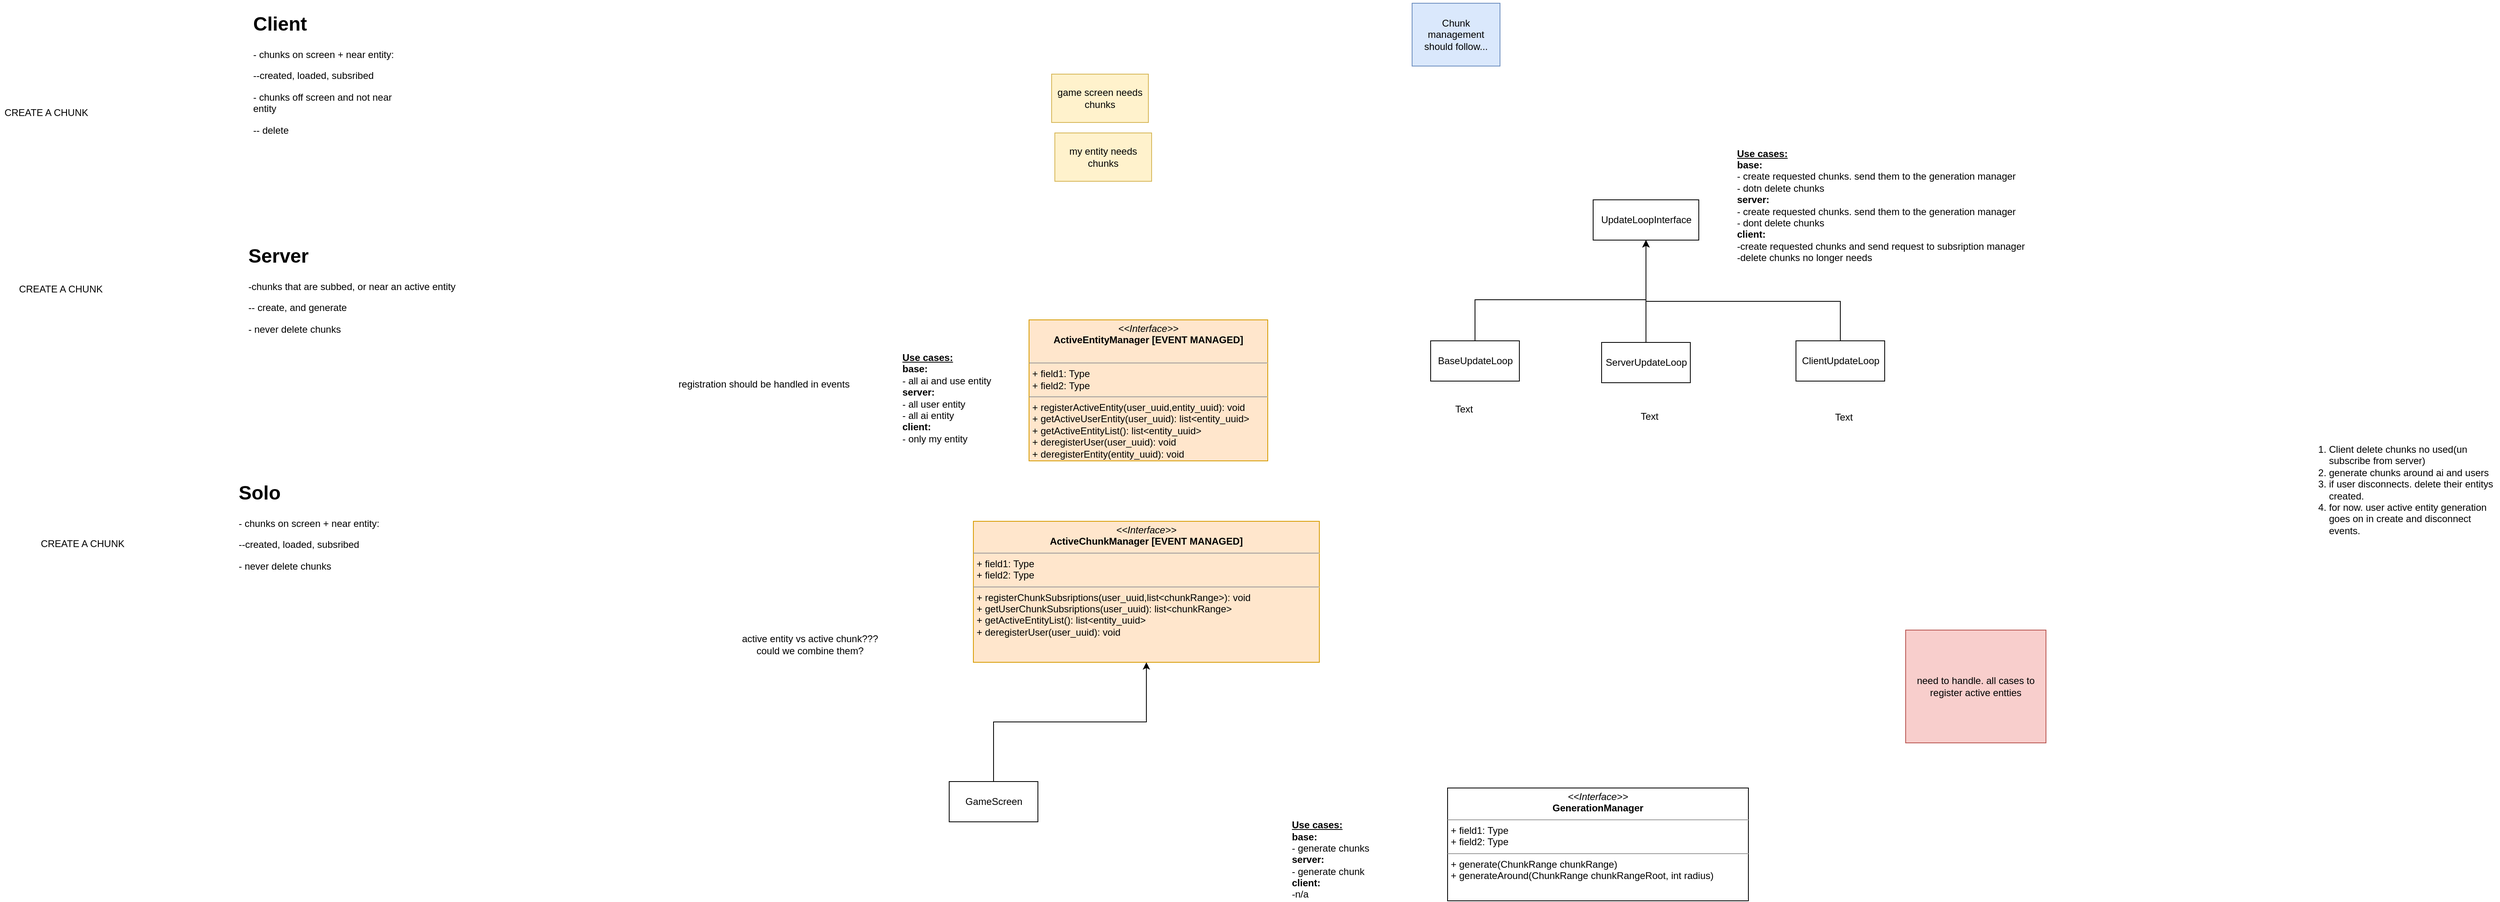 <mxfile version="16.1.2" type="device"><diagram id="kUH15gHTl3p1baRAcVna" name="Page-1"><mxGraphModel dx="4566" dy="1464" grid="0" gridSize="10" guides="1" tooltips="1" connect="1" arrows="1" fold="1" page="0" pageScale="1" pageWidth="850" pageHeight="1100" math="0" shadow="0"><root><mxCell id="0"/><mxCell id="1" parent="0"/><mxCell id="ypfO_ZJ_kF1ytdytfM0t-13" value="&lt;ol&gt;&lt;li&gt;Client delete chunks no used(un subscribe from server)&lt;/li&gt;&lt;li&gt;generate chunks around ai and users&lt;/li&gt;&lt;li&gt;if user disconnects. delete their entitys created.&lt;/li&gt;&lt;li&gt;for now. user active entity generation goes on in create and disconnect events.&lt;/li&gt;&lt;/ol&gt;" style="text;html=1;strokeColor=none;fillColor=none;align=left;verticalAlign=middle;whiteSpace=wrap;rounded=0;" parent="1" vertex="1"><mxGeometry x="1066" y="130" width="253" height="164" as="geometry"/></mxCell><mxCell id="Zs4BsTpwkFoYaRE0mZC7-3" value="&lt;p style=&quot;margin: 0px ; margin-top: 4px ; text-align: center&quot;&gt;&lt;i&gt;&amp;lt;&amp;lt;Interface&amp;gt;&amp;gt;&lt;/i&gt;&lt;br&gt;&lt;b&gt;GenerationManager&lt;/b&gt;&lt;/p&gt;&lt;hr size=&quot;1&quot;&gt;&lt;p style=&quot;margin: 0px ; margin-left: 4px&quot;&gt;+ field1: Type&lt;br&gt;+ field2: Type&lt;/p&gt;&lt;hr size=&quot;1&quot;&gt;&lt;p style=&quot;margin: 0px ; margin-left: 4px&quot;&gt;+ generate(ChunkRange chunkRange)&lt;br&gt;+ generateAround(ChunkRange chunkRangeRoot, int radius)&lt;/p&gt;" style="verticalAlign=top;align=left;overflow=fill;fontSize=12;fontFamily=Helvetica;html=1;" parent="1" vertex="1"><mxGeometry x="15" y="582" width="373" height="140" as="geometry"/></mxCell><mxCell id="Zs4BsTpwkFoYaRE0mZC7-5" value="&lt;p style=&quot;margin: 0px ; margin-top: 4px ; text-align: center&quot;&gt;&lt;i&gt;&amp;lt;&amp;lt;Interface&amp;gt;&amp;gt;&lt;/i&gt;&lt;br&gt;&lt;b&gt;ActiveEntityManager [EVENT MANAGED]&lt;/b&gt;&lt;/p&gt;&lt;br&gt;&lt;hr size=&quot;1&quot;&gt;&lt;p style=&quot;margin: 0px ; margin-left: 4px&quot;&gt;+ field1: Type&lt;br&gt;+ field2: Type&lt;/p&gt;&lt;hr size=&quot;1&quot;&gt;&lt;p style=&quot;margin: 0px ; margin-left: 4px&quot;&gt;+ registerActiveEntity(user_uuid,entity_uuid): void&lt;br&gt;+ getActiveUserEntity(user_uuid): list&amp;lt;entity_uuid&amp;gt;&lt;/p&gt;&lt;p style=&quot;margin: 0px ; margin-left: 4px&quot;&gt;+&amp;nbsp;getActiveEntityList(): list&amp;lt;entity_uuid&amp;gt;&lt;/p&gt;&lt;p style=&quot;margin: 0px ; margin-left: 4px&quot;&gt;+ deregisterUser(user_uuid): void&lt;/p&gt;&lt;p style=&quot;margin: 0px ; margin-left: 4px&quot;&gt;+ deregisterEntity(entity_uuid): void&lt;/p&gt;" style="verticalAlign=top;align=left;overflow=fill;fontSize=12;fontFamily=Helvetica;html=1;fillColor=#ffe6cc;strokeColor=#d79b00;" parent="1" vertex="1"><mxGeometry x="-504" y="1" width="296" height="175" as="geometry"/></mxCell><mxCell id="Zs4BsTpwkFoYaRE0mZC7-18" value="&lt;b&gt;&lt;u&gt;Use cases:&lt;/u&gt;&lt;/b&gt;&lt;br&gt;&lt;b&gt;base:&lt;br&gt;&lt;/b&gt;- generate chunks&lt;br&gt;&lt;b&gt;server:&lt;/b&gt;&lt;br&gt;- generate chunk&lt;br&gt;&lt;b&gt;client:&lt;br&gt;&lt;/b&gt;-n/a" style="text;html=1;align=left;verticalAlign=middle;resizable=0;points=[];autosize=1;strokeColor=none;fillColor=none;" parent="1" vertex="1"><mxGeometry x="-180" y="620" width="106" height="102" as="geometry"/></mxCell><mxCell id="Zs4BsTpwkFoYaRE0mZC7-19" value="&lt;b&gt;&lt;u&gt;Use cases:&lt;/u&gt;&lt;/b&gt;&lt;br&gt;&lt;b&gt;base:&lt;br&gt;&lt;/b&gt;- all ai and use entity&lt;br&gt;&lt;b&gt;server:&lt;/b&gt;&lt;br&gt;- all user entity&lt;br&gt;- all ai entity&lt;br&gt;&lt;b&gt;client:&lt;br&gt;&lt;/b&gt;- only my entity" style="text;html=1;align=left;verticalAlign=middle;resizable=0;points=[];autosize=1;strokeColor=none;fillColor=none;" parent="1" vertex="1"><mxGeometry x="-663" y="39.5" width="120" height="116" as="geometry"/></mxCell><mxCell id="Zs4BsTpwkFoYaRE0mZC7-21" value="&lt;b&gt;&lt;u&gt;Use cases:&lt;/u&gt;&lt;/b&gt;&lt;br&gt;&lt;b&gt;base:&lt;br&gt;&lt;/b&gt;- create requested chunks. send them to the generation manager&lt;br&gt;- dotn delete chunks&lt;br&gt;&lt;b&gt;server:&lt;/b&gt;&lt;br&gt;- create requested chunks. send them to the generation manager&lt;br&gt;- dont delete chunks&lt;br&gt;&lt;b&gt;client:&lt;br&gt;&lt;/b&gt;-create requested chunks and send request to subsription manager&lt;br&gt;-delete chunks no longer needs" style="text;html=1;align=left;verticalAlign=middle;resizable=0;points=[];autosize=1;strokeColor=none;fillColor=none;" parent="1" vertex="1"><mxGeometry x="372" y="-213" width="367" height="144" as="geometry"/></mxCell><mxCell id="f6o9O6TR0m_8u2Nm0Seb-2" value="need to handle. all cases to register active entties" style="text;html=1;strokeColor=#b85450;fillColor=#f8cecc;align=center;verticalAlign=middle;whiteSpace=wrap;rounded=0;" parent="1" vertex="1"><mxGeometry x="583" y="386" width="174" height="140" as="geometry"/></mxCell><mxCell id="f6o9O6TR0m_8u2Nm0Seb-3" value="Chunk management should follow..." style="text;html=1;strokeColor=#6c8ebf;fillColor=#dae8fc;align=center;verticalAlign=middle;whiteSpace=wrap;rounded=0;" parent="1" vertex="1"><mxGeometry x="-29" y="-392" width="109" height="78" as="geometry"/></mxCell><mxCell id="f6o9O6TR0m_8u2Nm0Seb-6" value="registration should be handled in events" style="text;html=1;align=center;verticalAlign=middle;resizable=0;points=[];autosize=1;strokeColor=none;fillColor=none;" parent="1" vertex="1"><mxGeometry x="-944" y="71.5" width="222" height="18" as="geometry"/></mxCell><mxCell id="f6o9O6TR0m_8u2Nm0Seb-7" value="active entity vs active chunk???&lt;br&gt;could we combine them?" style="text;html=1;align=center;verticalAlign=middle;resizable=0;points=[];autosize=1;strokeColor=none;fillColor=none;" parent="1" vertex="1"><mxGeometry x="-866" y="388" width="179" height="32" as="geometry"/></mxCell><mxCell id="f6o9O6TR0m_8u2Nm0Seb-8" value="&lt;p style=&quot;margin: 0px ; margin-top: 4px ; text-align: center&quot;&gt;&lt;i&gt;&amp;lt;&amp;lt;Interface&amp;gt;&amp;gt;&lt;/i&gt;&lt;br&gt;&lt;b&gt;ActiveChunkManager [EVENT MANAGED]&lt;/b&gt;&lt;/p&gt;&lt;hr size=&quot;1&quot;&gt;&lt;p style=&quot;margin: 0px ; margin-left: 4px&quot;&gt;+ field1: Type&lt;br&gt;+ field2: Type&lt;/p&gt;&lt;hr size=&quot;1&quot;&gt;&lt;p style=&quot;margin: 0px ; margin-left: 4px&quot;&gt;+ registerChunkSubsriptions(user_uuid,list&amp;lt;chunkRange&amp;gt;): void&lt;br&gt;+ getUserChunkSubsriptions(user_uuid): list&amp;lt;chunkRange&amp;gt;&lt;/p&gt;&lt;p style=&quot;margin: 0px ; margin-left: 4px&quot;&gt;+&amp;nbsp;getActiveEntityList(): list&amp;lt;entity_uuid&amp;gt;&lt;/p&gt;&lt;p style=&quot;margin: 0px ; margin-left: 4px&quot;&gt;+ deregisterUser(user_uuid): void&lt;/p&gt;" style="verticalAlign=top;align=left;overflow=fill;fontSize=12;fontFamily=Helvetica;html=1;fillColor=#ffe6cc;strokeColor=#d79b00;" parent="1" vertex="1"><mxGeometry x="-573" y="251" width="429" height="175" as="geometry"/></mxCell><mxCell id="dGYwDOZ0qpIuZa3NGKVj-1" value="game screen needs chunks" style="rounded=0;whiteSpace=wrap;html=1;fillColor=#fff2cc;strokeColor=#d6b656;" vertex="1" parent="1"><mxGeometry x="-476" y="-304" width="120" height="60" as="geometry"/></mxCell><mxCell id="dGYwDOZ0qpIuZa3NGKVj-2" value="my entity needs chunks" style="rounded=0;whiteSpace=wrap;html=1;fillColor=#fff2cc;strokeColor=#d6b656;" vertex="1" parent="1"><mxGeometry x="-472" y="-231" width="120" height="60" as="geometry"/></mxCell><mxCell id="dGYwDOZ0qpIuZa3NGKVj-3" value="UpdateLoopInterface" style="html=1;" vertex="1" parent="1"><mxGeometry x="195.5" y="-148" width="131" height="50" as="geometry"/></mxCell><mxCell id="dGYwDOZ0qpIuZa3NGKVj-16" style="edgeStyle=orthogonalEdgeStyle;rounded=0;orthogonalLoop=1;jettySize=auto;html=1;" edge="1" parent="1" source="dGYwDOZ0qpIuZa3NGKVj-4" target="dGYwDOZ0qpIuZa3NGKVj-3"><mxGeometry relative="1" as="geometry"><Array as="points"><mxPoint x="502" y="-22"/><mxPoint x="261" y="-22"/></Array></mxGeometry></mxCell><mxCell id="dGYwDOZ0qpIuZa3NGKVj-4" value="ClientUpdateLoop" style="html=1;" vertex="1" parent="1"><mxGeometry x="447" y="27" width="110" height="50" as="geometry"/></mxCell><mxCell id="dGYwDOZ0qpIuZa3NGKVj-21" style="edgeStyle=orthogonalEdgeStyle;rounded=0;orthogonalLoop=1;jettySize=auto;html=1;" edge="1" parent="1" source="dGYwDOZ0qpIuZa3NGKVj-7" target="f6o9O6TR0m_8u2Nm0Seb-8"><mxGeometry relative="1" as="geometry"/></mxCell><mxCell id="dGYwDOZ0qpIuZa3NGKVj-7" value="GameScreen" style="html=1;" vertex="1" parent="1"><mxGeometry x="-603" y="574" width="110" height="50" as="geometry"/></mxCell><mxCell id="dGYwDOZ0qpIuZa3NGKVj-14" style="edgeStyle=orthogonalEdgeStyle;rounded=0;orthogonalLoop=1;jettySize=auto;html=1;" edge="1" parent="1" source="dGYwDOZ0qpIuZa3NGKVj-8" target="dGYwDOZ0qpIuZa3NGKVj-3"><mxGeometry relative="1" as="geometry"><Array as="points"><mxPoint x="49" y="-24"/><mxPoint x="261" y="-24"/></Array></mxGeometry></mxCell><mxCell id="dGYwDOZ0qpIuZa3NGKVj-8" value="BaseUpdateLoop" style="html=1;" vertex="1" parent="1"><mxGeometry x="-6" y="27" width="110" height="50" as="geometry"/></mxCell><mxCell id="dGYwDOZ0qpIuZa3NGKVj-15" style="edgeStyle=orthogonalEdgeStyle;rounded=0;orthogonalLoop=1;jettySize=auto;html=1;" edge="1" parent="1" source="dGYwDOZ0qpIuZa3NGKVj-10" target="dGYwDOZ0qpIuZa3NGKVj-3"><mxGeometry relative="1" as="geometry"/></mxCell><mxCell id="dGYwDOZ0qpIuZa3NGKVj-10" value="ServerUpdateLoop" style="html=1;" vertex="1" parent="1"><mxGeometry x="206" y="29" width="110" height="50" as="geometry"/></mxCell><mxCell id="dGYwDOZ0qpIuZa3NGKVj-18" value="Text" style="text;html=1;align=center;verticalAlign=middle;resizable=0;points=[];autosize=1;strokeColor=none;fillColor=none;" vertex="1" parent="1"><mxGeometry x="245" y="111" width="40" height="20" as="geometry"/></mxCell><mxCell id="dGYwDOZ0qpIuZa3NGKVj-19" value="Text" style="text;html=1;align=center;verticalAlign=middle;resizable=0;points=[];autosize=1;strokeColor=none;fillColor=none;" vertex="1" parent="1"><mxGeometry x="486" y="112" width="40" height="20" as="geometry"/></mxCell><mxCell id="dGYwDOZ0qpIuZa3NGKVj-20" value="Text" style="text;html=1;align=center;verticalAlign=middle;resizable=0;points=[];autosize=1;strokeColor=none;fillColor=none;" vertex="1" parent="1"><mxGeometry x="15" y="102" width="40" height="20" as="geometry"/></mxCell><mxCell id="dGYwDOZ0qpIuZa3NGKVj-22" value="&lt;h1&gt;Client&lt;/h1&gt;&lt;p&gt;- chunks on screen + near entity:&lt;/p&gt;&lt;p&gt;--created, loaded, subsribed&lt;/p&gt;&lt;p&gt;- chunks off screen and not near entity&lt;/p&gt;&lt;p&gt;-- delete&lt;/p&gt;" style="text;html=1;strokeColor=none;fillColor=none;spacing=5;spacingTop=-20;whiteSpace=wrap;overflow=hidden;rounded=0;" vertex="1" parent="1"><mxGeometry x="-1471" y="-386" width="190" height="215" as="geometry"/></mxCell><mxCell id="dGYwDOZ0qpIuZa3NGKVj-23" value="&lt;h1&gt;Server&lt;/h1&gt;&lt;p&gt;-chunks that are subbed, or near an active entity&lt;/p&gt;&lt;p&gt;-- create, and generate&lt;/p&gt;&lt;p&gt;- never delete chunks&lt;/p&gt;" style="text;html=1;strokeColor=none;fillColor=none;spacing=5;spacingTop=-20;whiteSpace=wrap;overflow=hidden;rounded=0;" vertex="1" parent="1"><mxGeometry x="-1477" y="-98" width="363" height="209" as="geometry"/></mxCell><mxCell id="dGYwDOZ0qpIuZa3NGKVj-25" value="&lt;h1 style=&quot;color: rgb(0 , 0 , 0) ; font-family: &amp;#34;helvetica&amp;#34; ; font-style: normal ; letter-spacing: normal ; text-align: left ; text-indent: 0px ; text-transform: none ; word-spacing: 0px ; background-color: rgb(255 , 255 , 255)&quot;&gt;Solo&lt;/h1&gt;&lt;p&gt;- chunks on screen + near entity:&lt;/p&gt;&lt;p&gt;--created, loaded, subsribed&lt;/p&gt;&lt;p style=&quot;color: rgb(0 , 0 , 0) ; font-family: &amp;#34;helvetica&amp;#34; ; font-size: 12px ; font-style: normal ; font-weight: 400 ; letter-spacing: normal ; text-align: left ; text-indent: 0px ; text-transform: none ; word-spacing: 0px ; background-color: rgb(255 , 255 , 255)&quot;&gt;- never delete chunks&lt;/p&gt;" style="text;whiteSpace=wrap;html=1;" vertex="1" parent="1"><mxGeometry x="-1485.996" y="179.499" width="277" height="138" as="geometry"/></mxCell><mxCell id="dGYwDOZ0qpIuZa3NGKVj-26" value="CREATE A CHUNK" style="text;html=1;align=center;verticalAlign=middle;resizable=0;points=[];autosize=1;strokeColor=none;fillColor=none;" vertex="1" parent="1"><mxGeometry x="-1780" y="-265" width="114" height="18" as="geometry"/></mxCell><mxCell id="dGYwDOZ0qpIuZa3NGKVj-27" value="CREATE A CHUNK" style="text;html=1;align=center;verticalAlign=middle;resizable=0;points=[];autosize=1;strokeColor=none;fillColor=none;" vertex="1" parent="1"><mxGeometry x="-1762" y="-46" width="114" height="18" as="geometry"/></mxCell><mxCell id="dGYwDOZ0qpIuZa3NGKVj-28" value="CREATE A CHUNK" style="text;html=1;align=center;verticalAlign=middle;resizable=0;points=[];autosize=1;strokeColor=none;fillColor=none;" vertex="1" parent="1"><mxGeometry x="-1735" y="270" width="114" height="18" as="geometry"/></mxCell></root></mxGraphModel></diagram></mxfile>